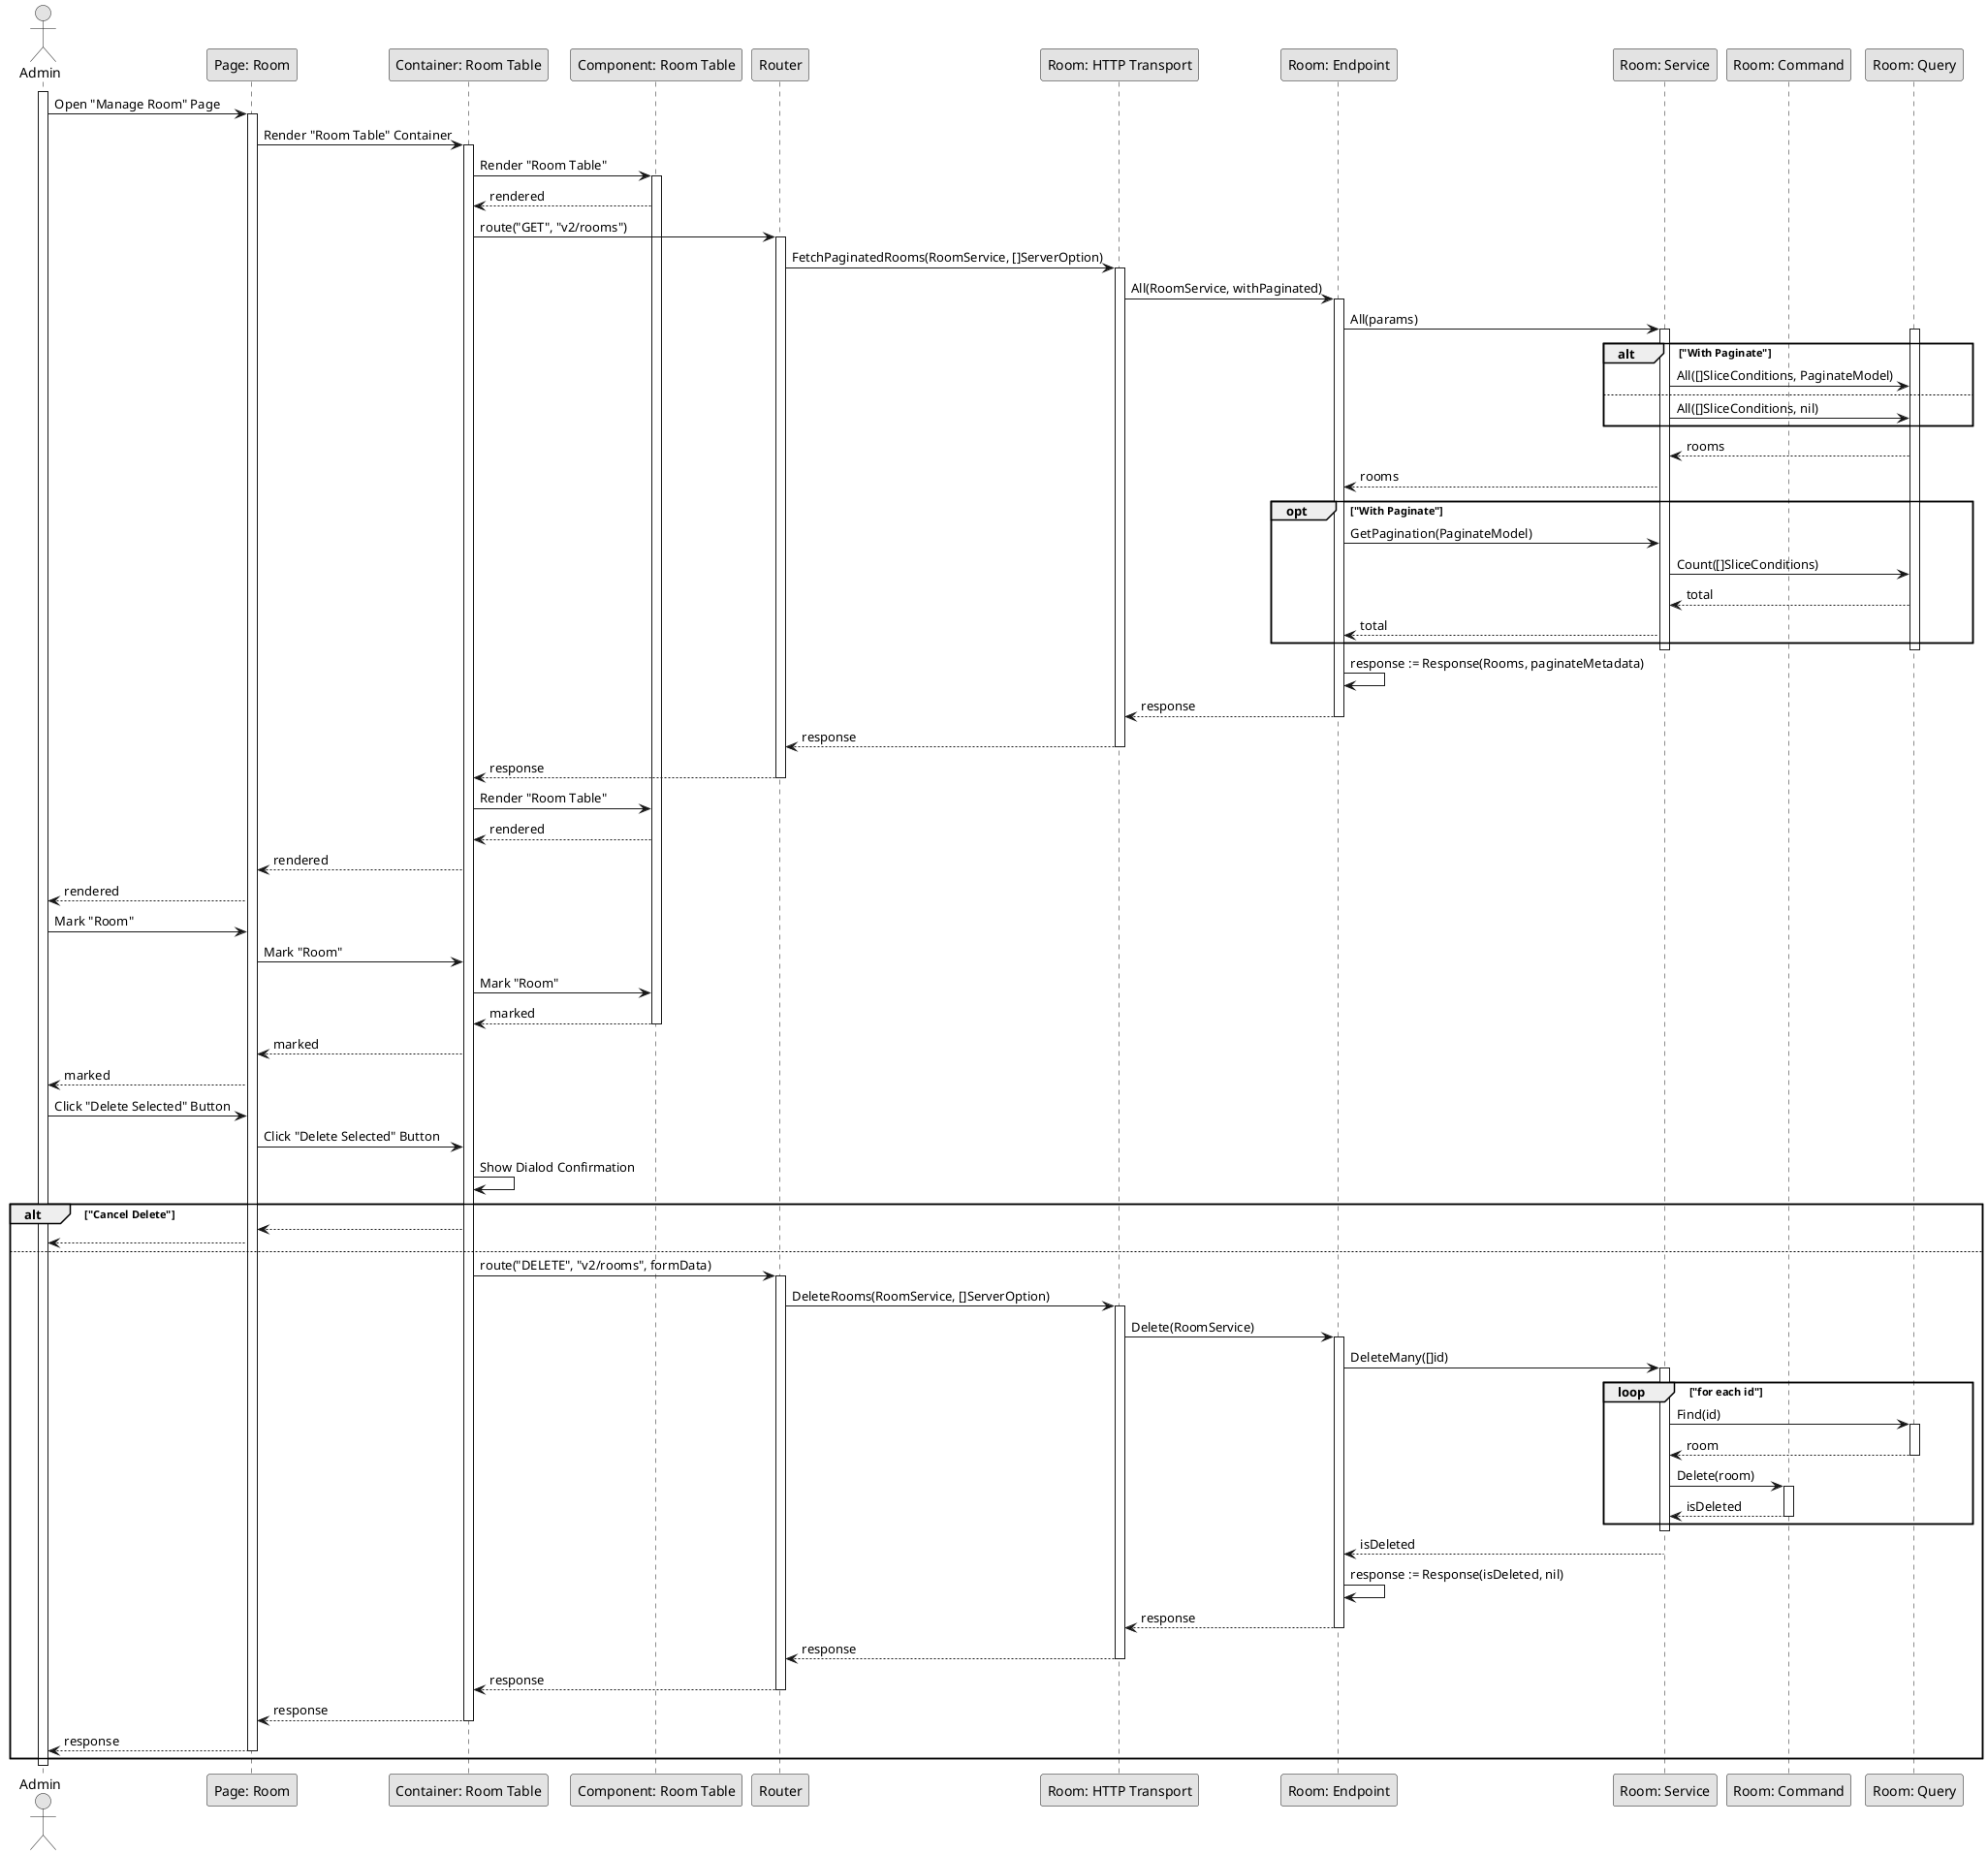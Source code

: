 @startuml DeleteRoom

skinparam Monochrome true
skinparam Shadowing false

actor Admin
participant "Page: Room" as RoomPage
participant "Container: Room Table" as RoomTableContainer
participant "Component: Room Table" as RoomTable
participant "Router" as Router
participant "Room: HTTP Transport" as RoomHTTPTransport
participant "Room: Endpoint" as RoomEndpoint
participant "Room: Service" as RoomService
participant "Room: Command" as RoomCommand
participant "Room: Query" as RoomQuery

activate Admin

Admin->RoomPage: Open "Manage Room" Page
activate RoomPage
RoomPage->RoomTableContainer: Render "Room Table" Container
activate RoomTableContainer
RoomTableContainer->RoomTable: Render "Room Table"
activate RoomTable
RoomTable-->RoomTableContainer: rendered
RoomTableContainer->Router: route("GET", "v2/rooms")
activate Router
Router->RoomHTTPTransport: FetchPaginatedRooms(RoomService, []ServerOption)
activate RoomHTTPTransport
RoomHTTPTransport->RoomEndpoint: All(RoomService, withPaginated)
activate RoomEndpoint
RoomEndpoint->RoomService: All(params)

activate RoomService
activate RoomQuery
alt "With Paginate"
    RoomService->RoomQuery: All([]SliceConditions, PaginateModel)
else
    RoomService->RoomQuery: All([]SliceConditions, nil)
end
RoomQuery-->RoomService: rooms
RoomService-->RoomEndpoint: rooms

opt "With Paginate"
    RoomEndpoint->RoomService: GetPagination(PaginateModel)
    RoomService->RoomQuery: Count([]SliceConditions)
    RoomQuery-->RoomService: total
    RoomService-->RoomEndpoint: total
end
deactivate RoomQuery
deactivate RoomService

RoomEndpoint->RoomEndpoint: response := Response(Rooms, paginateMetadata)
RoomEndpoint-->RoomHTTPTransport: response
deactivate RoomEndpoint
RoomHTTPTransport-->Router: response
deactivate RoomHTTPTransport
Router-->RoomTableContainer: response
deactivate Router
RoomTableContainer->RoomTable: Render "Room Table"
RoomTable-->RoomTableContainer: rendered
RoomTableContainer-->RoomPage: rendered
RoomPage-->Admin: rendered

Admin->RoomPage: Mark "Room"
RoomPage->RoomTableContainer: Mark "Room"
RoomTableContainer->RoomTable: Mark "Room"
RoomTable-->RoomTableContainer: marked
deactivate RoomTable
RoomTableContainer-->RoomPage: marked
RoomPage-->Admin: marked

Admin->RoomPage: Click "Delete Selected" Button
RoomPage->RoomTableContainer: Click "Delete Selected" Button
RoomTableContainer->RoomTableContainer: Show Dialod Confirmation

alt "Cancel Delete"
    RoomTableContainer-->RoomPage
    RoomPage-->Admin
else
    RoomTableContainer->Router: route("DELETE", "v2/rooms", formData)
    activate Router
    Router->RoomHTTPTransport: DeleteRooms(RoomService, []ServerOption)
    activate RoomHTTPTransport
    RoomHTTPTransport->RoomEndpoint: Delete(RoomService)
    activate RoomEndpoint
    RoomEndpoint->RoomService: DeleteMany([]id)

    activate RoomService
    loop "for each id"
        RoomService->RoomQuery: Find(id)
        activate RoomQuery
        RoomQuery-->RoomService: room
        deactivate RoomQuery

        RoomService->RoomCommand: Delete(room)
        activate RoomCommand
        RoomCommand-->RoomService: isDeleted
        deactivate RoomCommand
    end
    deactivate RoomService
    RoomService-->RoomEndpoint: isDeleted
    RoomEndpoint->RoomEndpoint: response := Response(isDeleted, nil)
    RoomEndpoint-->RoomHTTPTransport: response
    deactivate RoomEndpoint
    RoomHTTPTransport-->Router: response
    deactivate RoomHTTPTransport
    Router-->RoomTableContainer: response
    deactivate Router
    RoomTableContainer-->RoomPage: response
    deactivate RoomTableContainer
    RoomPage-->Admin: response
    deactivate RoomPage
end

deactivate Admin

@enduml